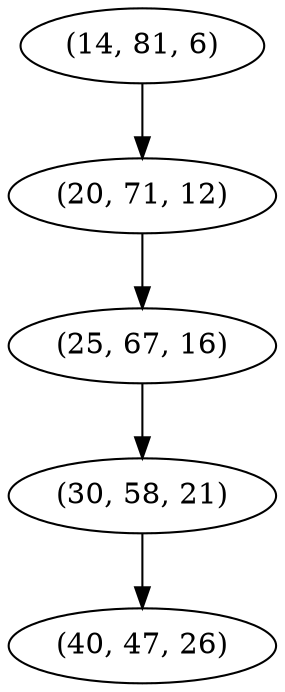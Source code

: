 digraph tree {
    "(14, 81, 6)";
    "(20, 71, 12)";
    "(25, 67, 16)";
    "(30, 58, 21)";
    "(40, 47, 26)";
    "(14, 81, 6)" -> "(20, 71, 12)";
    "(20, 71, 12)" -> "(25, 67, 16)";
    "(25, 67, 16)" -> "(30, 58, 21)";
    "(30, 58, 21)" -> "(40, 47, 26)";
}
